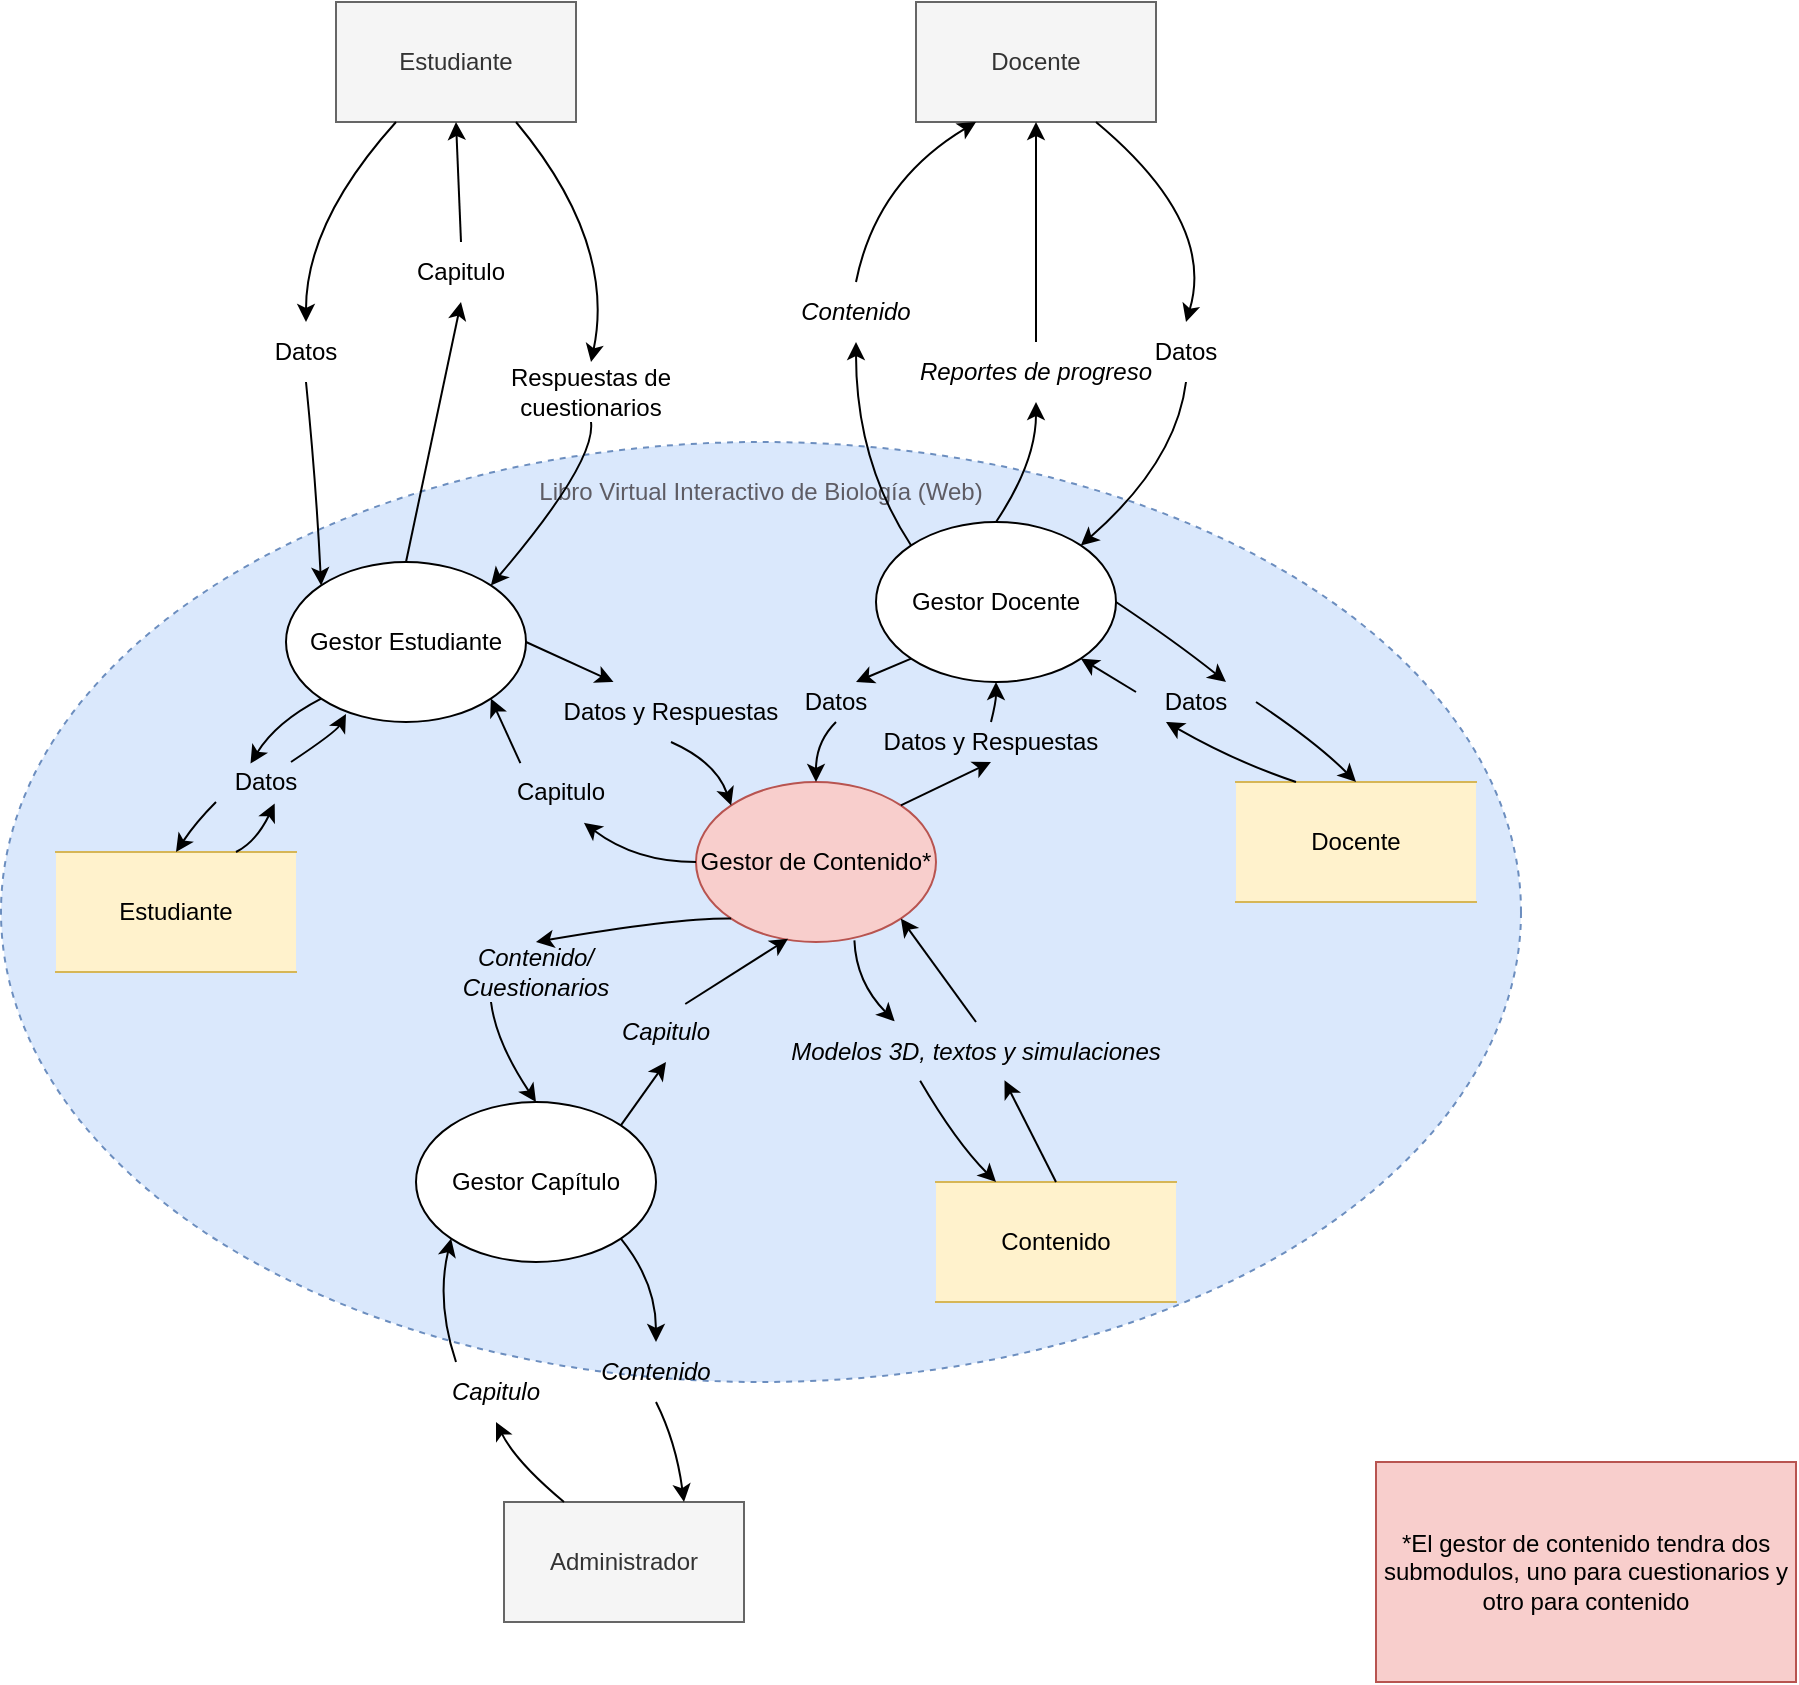 <mxfile version="27.0.4">
  <diagram id="C5RBs43oDa-KdzZeNtuy" name="Page-1">
    <mxGraphModel grid="1" page="1" gridSize="10" guides="1" tooltips="1" connect="1" arrows="1" fold="1" pageScale="1" pageWidth="827" pageHeight="1169" math="0" shadow="0">
      <root>
        <mxCell id="WIyWlLk6GJQsqaUBKTNV-0" />
        <mxCell id="WIyWlLk6GJQsqaUBKTNV-1" parent="WIyWlLk6GJQsqaUBKTNV-0" />
        <mxCell id="t5OOmihuEX9ziYq8HS8Y-0" value="" style="ellipse;whiteSpace=wrap;html=1;dashed=1;fillColor=#dae8fc;strokeColor=#6c8ebf;" vertex="1" parent="WIyWlLk6GJQsqaUBKTNV-1">
          <mxGeometry x="102.5" y="-40" width="760" height="470" as="geometry" />
        </mxCell>
        <mxCell id="t5OOmihuEX9ziYq8HS8Y-5" value="&lt;span style=&quot;color: light-dark(rgb(94, 92, 100), rgb(237, 237, 237));&quot;&gt;Libro Virtual Interactivo de Biología (Web)&lt;/span&gt;" style="text;html=1;align=center;verticalAlign=middle;whiteSpace=wrap;rounded=0;" vertex="1" parent="WIyWlLk6GJQsqaUBKTNV-1">
          <mxGeometry x="365" y="-30" width="235" height="30" as="geometry" />
        </mxCell>
        <mxCell id="t5OOmihuEX9ziYq8HS8Y-6" value="Gestor Estudiante" style="ellipse;whiteSpace=wrap;html=1;" vertex="1" parent="WIyWlLk6GJQsqaUBKTNV-1">
          <mxGeometry x="245" y="20" width="120" height="80" as="geometry" />
        </mxCell>
        <mxCell id="t5OOmihuEX9ziYq8HS8Y-7" value="Gestor de Contenido*" style="ellipse;whiteSpace=wrap;html=1;fillColor=#f8cecc;strokeColor=#b85450;" vertex="1" parent="WIyWlLk6GJQsqaUBKTNV-1">
          <mxGeometry x="450" y="130" width="120" height="80" as="geometry" />
        </mxCell>
        <mxCell id="t5OOmihuEX9ziYq8HS8Y-13" value="Estudiante" style="shape=partialRectangle;whiteSpace=wrap;html=1;left=0;right=0;fillColor=#fff2cc;strokeColor=#d6b656;" vertex="1" parent="WIyWlLk6GJQsqaUBKTNV-1">
          <mxGeometry x="130" y="165" width="120" height="60" as="geometry" />
        </mxCell>
        <mxCell id="t5OOmihuEX9ziYq8HS8Y-15" value="" style="curved=1;endArrow=classic;html=1;rounded=0;entryX=0.5;entryY=0;entryDx=0;entryDy=0;exitX=0;exitY=1;exitDx=0;exitDy=0;" edge="1" parent="WIyWlLk6GJQsqaUBKTNV-1" source="zMyLwXSVM0SvXkapLOIX-44" target="t5OOmihuEX9ziYq8HS8Y-13">
          <mxGeometry width="50" height="50" relative="1" as="geometry">
            <mxPoint x="210" y="125" as="sourcePoint" />
            <mxPoint x="260" y="75" as="targetPoint" />
            <Array as="points">
              <mxPoint x="200" y="150" />
            </Array>
          </mxGeometry>
        </mxCell>
        <mxCell id="t5OOmihuEX9ziYq8HS8Y-16" value="" style="curved=1;endArrow=classic;html=1;rounded=0;entryX=0;entryY=0;entryDx=0;entryDy=0;exitX=0.5;exitY=1;exitDx=0;exitDy=0;" edge="1" parent="WIyWlLk6GJQsqaUBKTNV-1" source="zMyLwXSVM0SvXkapLOIX-40" target="t5OOmihuEX9ziYq8HS8Y-7">
          <mxGeometry width="50" height="50" relative="1" as="geometry">
            <mxPoint x="370" y="280" as="sourcePoint" />
            <mxPoint x="460" y="120" as="targetPoint" />
            <Array as="points">
              <mxPoint x="460" y="120" />
            </Array>
          </mxGeometry>
        </mxCell>
        <mxCell id="t5OOmihuEX9ziYq8HS8Y-17" value="" style="curved=1;endArrow=classic;html=1;rounded=0;entryX=0.5;entryY=0;entryDx=0;entryDy=0;exitX=0.5;exitY=1;exitDx=0;exitDy=0;" edge="1" parent="WIyWlLk6GJQsqaUBKTNV-1" source="zMyLwXSVM0SvXkapLOIX-51" target="t5OOmihuEX9ziYq8HS8Y-7">
          <mxGeometry width="50" height="50" relative="1" as="geometry">
            <mxPoint x="730" y="280" as="sourcePoint" />
            <mxPoint x="580" y="120" as="targetPoint" />
            <Array as="points">
              <mxPoint x="510" y="110" />
            </Array>
          </mxGeometry>
        </mxCell>
        <mxCell id="t5OOmihuEX9ziYq8HS8Y-18" value="Estudiante" style="rounded=0;whiteSpace=wrap;html=1;fillColor=#f5f5f5;fontColor=#333333;strokeColor=#666666;" vertex="1" parent="WIyWlLk6GJQsqaUBKTNV-1">
          <mxGeometry x="270" y="-260" width="120" height="60" as="geometry" />
        </mxCell>
        <mxCell id="t5OOmihuEX9ziYq8HS8Y-19" value="Docente" style="rounded=0;whiteSpace=wrap;html=1;fillColor=#f5f5f5;fontColor=#333333;strokeColor=#666666;" vertex="1" parent="WIyWlLk6GJQsqaUBKTNV-1">
          <mxGeometry x="560" y="-260" width="120" height="60" as="geometry" />
        </mxCell>
        <mxCell id="t5OOmihuEX9ziYq8HS8Y-21" value="Administrador" style="rounded=0;whiteSpace=wrap;html=1;fillColor=#f5f5f5;fontColor=#333333;strokeColor=#666666;" vertex="1" parent="WIyWlLk6GJQsqaUBKTNV-1">
          <mxGeometry x="354" y="490" width="120" height="60" as="geometry" />
        </mxCell>
        <mxCell id="hxz4Wa0Qyug34G_NnNsK-0" value="" style="curved=1;endArrow=classic;html=1;rounded=0;entryX=0;entryY=0;entryDx=0;entryDy=0;exitX=0.5;exitY=1;exitDx=0;exitDy=0;" edge="1" parent="WIyWlLk6GJQsqaUBKTNV-1" source="zMyLwXSVM0SvXkapLOIX-12" target="t5OOmihuEX9ziYq8HS8Y-6">
          <mxGeometry width="50" height="50" relative="1" as="geometry">
            <mxPoint x="180" y="270" as="sourcePoint" />
            <mxPoint x="230" y="220" as="targetPoint" />
            <Array as="points">
              <mxPoint x="260" y="-20" />
            </Array>
          </mxGeometry>
        </mxCell>
        <mxCell id="hxz4Wa0Qyug34G_NnNsK-3" value="" style="curved=1;endArrow=classic;html=1;rounded=0;entryX=0;entryY=1;entryDx=0;entryDy=0;exitX=0.25;exitY=0;exitDx=0;exitDy=0;" edge="1" parent="WIyWlLk6GJQsqaUBKTNV-1" source="zMyLwXSVM0SvXkapLOIX-65" target="zMyLwXSVM0SvXkapLOIX-5">
          <mxGeometry width="50" height="50" relative="1" as="geometry">
            <mxPoint x="440.0" y="410" as="sourcePoint" />
            <mxPoint x="465" y="390" as="targetPoint" />
            <Array as="points">
              <mxPoint x="320" y="390" />
            </Array>
          </mxGeometry>
        </mxCell>
        <mxCell id="zMyLwXSVM0SvXkapLOIX-0" value="Contenido" style="shape=partialRectangle;whiteSpace=wrap;html=1;left=0;right=0;fillColor=#fff2cc;strokeColor=#d6b656;" vertex="1" parent="WIyWlLk6GJQsqaUBKTNV-1">
          <mxGeometry x="570" y="330" width="120" height="60" as="geometry" />
        </mxCell>
        <mxCell id="zMyLwXSVM0SvXkapLOIX-1" value="Gestor Docente" style="ellipse;whiteSpace=wrap;html=1;" vertex="1" parent="WIyWlLk6GJQsqaUBKTNV-1">
          <mxGeometry x="540" width="120" height="80" as="geometry" />
        </mxCell>
        <mxCell id="zMyLwXSVM0SvXkapLOIX-2" value="Docente" style="shape=partialRectangle;whiteSpace=wrap;html=1;left=0;right=0;fillColor=#fff2cc;strokeColor=#d6b656;" vertex="1" parent="WIyWlLk6GJQsqaUBKTNV-1">
          <mxGeometry x="720" y="130" width="120" height="60" as="geometry" />
        </mxCell>
        <mxCell id="zMyLwXSVM0SvXkapLOIX-3" value="" style="curved=1;endArrow=classic;html=1;rounded=0;entryX=0.75;entryY=0;entryDx=0;entryDy=0;exitX=1;exitY=0.5;exitDx=0;exitDy=0;" edge="1" parent="WIyWlLk6GJQsqaUBKTNV-1" source="zMyLwXSVM0SvXkapLOIX-1" target="zMyLwXSVM0SvXkapLOIX-47">
          <mxGeometry width="50" height="50" relative="1" as="geometry">
            <mxPoint x="822.5" y="15" as="sourcePoint" />
            <mxPoint x="765.5" y="105" as="targetPoint" />
            <Array as="points">
              <mxPoint x="690" y="60" />
            </Array>
          </mxGeometry>
        </mxCell>
        <mxCell id="zMyLwXSVM0SvXkapLOIX-4" value="" style="curved=1;endArrow=classic;html=1;rounded=0;entryX=1;entryY=1;entryDx=0;entryDy=0;exitX=0.5;exitY=0;exitDx=0;exitDy=0;" edge="1" parent="WIyWlLk6GJQsqaUBKTNV-1" source="zMyLwXSVM0SvXkapLOIX-57" target="t5OOmihuEX9ziYq8HS8Y-7">
          <mxGeometry width="50" height="50" relative="1" as="geometry">
            <mxPoint x="368" y="350" as="sourcePoint" />
            <mxPoint x="414" y="210" as="targetPoint" />
            <Array as="points" />
          </mxGeometry>
        </mxCell>
        <mxCell id="zMyLwXSVM0SvXkapLOIX-5" value="Gestor Capítulo" style="ellipse;whiteSpace=wrap;html=1;" vertex="1" parent="WIyWlLk6GJQsqaUBKTNV-1">
          <mxGeometry x="310" y="290" width="120" height="80" as="geometry" />
        </mxCell>
        <mxCell id="zMyLwXSVM0SvXkapLOIX-6" value="" style="curved=1;endArrow=classic;html=1;rounded=0;entryX=0.5;entryY=0;entryDx=0;entryDy=0;exitX=0.25;exitY=1;exitDx=0;exitDy=0;" edge="1" parent="WIyWlLk6GJQsqaUBKTNV-1" source="zMyLwXSVM0SvXkapLOIX-62" target="zMyLwXSVM0SvXkapLOIX-5">
          <mxGeometry width="50" height="50" relative="1" as="geometry">
            <mxPoint x="450" y="180" as="sourcePoint" />
            <mxPoint x="393" y="270" as="targetPoint" />
            <Array as="points">
              <mxPoint x="350" y="260" />
            </Array>
          </mxGeometry>
        </mxCell>
        <mxCell id="zMyLwXSVM0SvXkapLOIX-7" value="" style="curved=1;endArrow=classic;html=1;rounded=0;entryX=1;entryY=0;entryDx=0;entryDy=0;exitX=0.5;exitY=1;exitDx=0;exitDy=0;" edge="1" parent="WIyWlLk6GJQsqaUBKTNV-1" source="zMyLwXSVM0SvXkapLOIX-16" target="t5OOmihuEX9ziYq8HS8Y-6">
          <mxGeometry width="50" height="50" relative="1" as="geometry">
            <mxPoint x="350" y="-120" as="sourcePoint" />
            <mxPoint x="355" y="30" as="targetPoint" />
            <Array as="points">
              <mxPoint x="400" y="-30" />
            </Array>
          </mxGeometry>
        </mxCell>
        <mxCell id="zMyLwXSVM0SvXkapLOIX-8" value="" style="curved=1;endArrow=classic;html=1;rounded=0;entryX=0.5;entryY=1;entryDx=0;entryDy=0;exitX=0.5;exitY=0;exitDx=0;exitDy=0;" edge="1" parent="WIyWlLk6GJQsqaUBKTNV-1" source="zMyLwXSVM0SvXkapLOIX-14" target="t5OOmihuEX9ziYq8HS8Y-18">
          <mxGeometry width="50" height="50" relative="1" as="geometry">
            <mxPoint x="320" y="-120" as="sourcePoint" />
            <mxPoint x="313" y="42" as="targetPoint" />
            <Array as="points" />
          </mxGeometry>
        </mxCell>
        <mxCell id="zMyLwXSVM0SvXkapLOIX-9" value="" style="curved=1;endArrow=classic;html=1;rounded=0;entryX=0.5;entryY=1;entryDx=0;entryDy=0;exitX=0.5;exitY=0;exitDx=0;exitDy=0;" edge="1" parent="WIyWlLk6GJQsqaUBKTNV-1" source="zMyLwXSVM0SvXkapLOIX-27" target="t5OOmihuEX9ziYq8HS8Y-19">
          <mxGeometry width="50" height="50" relative="1" as="geometry">
            <mxPoint x="720" y="-132" as="sourcePoint" />
            <mxPoint x="648" y="20" as="targetPoint" />
            <Array as="points" />
          </mxGeometry>
        </mxCell>
        <mxCell id="zMyLwXSVM0SvXkapLOIX-11" value="" style="curved=1;endArrow=classic;html=1;rounded=0;entryX=0.5;entryY=0;entryDx=0;entryDy=0;exitX=1;exitY=1;exitDx=0;exitDy=0;" edge="1" parent="WIyWlLk6GJQsqaUBKTNV-1" source="zMyLwXSVM0SvXkapLOIX-5" target="zMyLwXSVM0SvXkapLOIX-64">
          <mxGeometry width="50" height="50" relative="1" as="geometry">
            <mxPoint x="350" y="490" as="sourcePoint" />
            <mxPoint x="487.68" y="411.68" as="targetPoint" />
            <Array as="points">
              <mxPoint x="430" y="380" />
            </Array>
          </mxGeometry>
        </mxCell>
        <mxCell id="zMyLwXSVM0SvXkapLOIX-13" value="" style="curved=1;endArrow=classic;html=1;rounded=0;entryX=0.5;entryY=0;entryDx=0;entryDy=0;exitX=0.25;exitY=1;exitDx=0;exitDy=0;" edge="1" parent="WIyWlLk6GJQsqaUBKTNV-1" source="t5OOmihuEX9ziYq8HS8Y-18" target="zMyLwXSVM0SvXkapLOIX-12">
          <mxGeometry width="50" height="50" relative="1" as="geometry">
            <mxPoint x="300" y="-200" as="sourcePoint" />
            <mxPoint x="303" y="32" as="targetPoint" />
            <Array as="points">
              <mxPoint x="255" y="-150" />
            </Array>
          </mxGeometry>
        </mxCell>
        <mxCell id="zMyLwXSVM0SvXkapLOIX-12" value="Datos" style="text;html=1;align=center;verticalAlign=middle;whiteSpace=wrap;rounded=0;" vertex="1" parent="WIyWlLk6GJQsqaUBKTNV-1">
          <mxGeometry x="200" y="-100" width="110" height="30" as="geometry" />
        </mxCell>
        <mxCell id="zMyLwXSVM0SvXkapLOIX-15" value="" style="curved=1;endArrow=classic;html=1;rounded=0;entryX=0.5;entryY=1;entryDx=0;entryDy=0;exitX=0.5;exitY=0;exitDx=0;exitDy=0;" edge="1" parent="WIyWlLk6GJQsqaUBKTNV-1" source="t5OOmihuEX9ziYq8HS8Y-6" target="zMyLwXSVM0SvXkapLOIX-14">
          <mxGeometry width="50" height="50" relative="1" as="geometry">
            <mxPoint x="345" y="20" as="sourcePoint" />
            <mxPoint x="330" y="-200" as="targetPoint" />
            <Array as="points" />
          </mxGeometry>
        </mxCell>
        <mxCell id="zMyLwXSVM0SvXkapLOIX-14" value="Capitulo" style="text;html=1;align=center;verticalAlign=middle;whiteSpace=wrap;rounded=0;" vertex="1" parent="WIyWlLk6GJQsqaUBKTNV-1">
          <mxGeometry x="260" y="-140" width="145" height="30" as="geometry" />
        </mxCell>
        <mxCell id="zMyLwXSVM0SvXkapLOIX-17" value="" style="curved=1;endArrow=classic;html=1;rounded=0;entryX=0.5;entryY=0;entryDx=0;entryDy=0;exitX=0.75;exitY=1;exitDx=0;exitDy=0;" edge="1" parent="WIyWlLk6GJQsqaUBKTNV-1" source="t5OOmihuEX9ziYq8HS8Y-18" target="zMyLwXSVM0SvXkapLOIX-16">
          <mxGeometry width="50" height="50" relative="1" as="geometry">
            <mxPoint x="360" y="-200" as="sourcePoint" />
            <mxPoint x="387" y="32" as="targetPoint" />
            <Array as="points">
              <mxPoint x="410" y="-140" />
            </Array>
          </mxGeometry>
        </mxCell>
        <mxCell id="zMyLwXSVM0SvXkapLOIX-16" value="&lt;span data-end=&quot;2536&quot; data-start=&quot;2498&quot;&gt;Respuestas de cuestionarios&lt;/span&gt;" style="text;html=1;align=center;verticalAlign=middle;whiteSpace=wrap;rounded=0;" vertex="1" parent="WIyWlLk6GJQsqaUBKTNV-1">
          <mxGeometry x="340" y="-80" width="115" height="30" as="geometry" />
        </mxCell>
        <mxCell id="zMyLwXSVM0SvXkapLOIX-18" value="" style="curved=1;endArrow=classic;html=1;rounded=0;entryX=0.587;entryY=1.039;entryDx=0;entryDy=0;exitX=0.75;exitY=0;exitDx=0;exitDy=0;entryPerimeter=0;" edge="1" parent="WIyWlLk6GJQsqaUBKTNV-1" source="t5OOmihuEX9ziYq8HS8Y-13" target="zMyLwXSVM0SvXkapLOIX-44">
          <mxGeometry width="50" height="50" relative="1" as="geometry">
            <mxPoint x="405" y="100" as="sourcePoint" />
            <mxPoint x="348" y="190" as="targetPoint" />
            <Array as="points">
              <mxPoint x="230" y="160" />
            </Array>
          </mxGeometry>
        </mxCell>
        <mxCell id="zMyLwXSVM0SvXkapLOIX-19" value="" style="curved=1;endArrow=classic;html=1;rounded=0;entryX=1;entryY=1;entryDx=0;entryDy=0;exitX=0.36;exitY=0.02;exitDx=0;exitDy=0;exitPerimeter=0;" edge="1" parent="WIyWlLk6GJQsqaUBKTNV-1" source="zMyLwXSVM0SvXkapLOIX-42" target="t5OOmihuEX9ziYq8HS8Y-6">
          <mxGeometry width="50" height="50" relative="1" as="geometry">
            <mxPoint x="415" y="70" as="sourcePoint" />
            <mxPoint x="488" y="142" as="targetPoint" />
            <Array as="points" />
          </mxGeometry>
        </mxCell>
        <mxCell id="zMyLwXSVM0SvXkapLOIX-20" value="" style="curved=1;endArrow=classic;html=1;rounded=0;entryX=0.5;entryY=1;entryDx=0;entryDy=0;exitX=0.5;exitY=0;exitDx=0;exitDy=0;" edge="1" parent="WIyWlLk6GJQsqaUBKTNV-1" source="zMyLwXSVM0SvXkapLOIX-53" target="zMyLwXSVM0SvXkapLOIX-1">
          <mxGeometry width="50" height="50" relative="1" as="geometry">
            <mxPoint x="568" y="78" as="sourcePoint" />
            <mxPoint x="530" y="130" as="targetPoint" />
            <Array as="points">
              <mxPoint x="600" y="90" />
            </Array>
          </mxGeometry>
        </mxCell>
        <mxCell id="zMyLwXSVM0SvXkapLOIX-22" value="" style="curved=1;endArrow=classic;html=1;rounded=0;entryX=0.384;entryY=0.979;entryDx=0;entryDy=0;exitX=0.607;exitY=0.033;exitDx=0;exitDy=0;entryPerimeter=0;exitPerimeter=0;" edge="1" parent="WIyWlLk6GJQsqaUBKTNV-1" source="zMyLwXSVM0SvXkapLOIX-60" target="t5OOmihuEX9ziYq8HS8Y-7">
          <mxGeometry width="50" height="50" relative="1" as="geometry">
            <mxPoint x="488" y="198" as="sourcePoint" />
            <mxPoint x="424" y="290" as="targetPoint" />
            <Array as="points" />
          </mxGeometry>
        </mxCell>
        <mxCell id="zMyLwXSVM0SvXkapLOIX-25" value="&lt;em data-end=&quot;2653&quot; data-start=&quot;2606&quot;&gt;Contenido&lt;/em&gt;" style="text;html=1;align=center;verticalAlign=middle;whiteSpace=wrap;rounded=0;" vertex="1" parent="WIyWlLk6GJQsqaUBKTNV-1">
          <mxGeometry x="455" y="-120" width="150" height="30" as="geometry" />
        </mxCell>
        <mxCell id="zMyLwXSVM0SvXkapLOIX-28" value="" style="curved=1;endArrow=classic;html=1;rounded=0;entryX=0.5;entryY=1;entryDx=0;entryDy=0;exitX=0.5;exitY=0;exitDx=0;exitDy=0;" edge="1" parent="WIyWlLk6GJQsqaUBKTNV-1" source="zMyLwXSVM0SvXkapLOIX-1" target="zMyLwXSVM0SvXkapLOIX-27">
          <mxGeometry width="50" height="50" relative="1" as="geometry">
            <mxPoint x="600" as="sourcePoint" />
            <mxPoint x="620" y="-200" as="targetPoint" />
            <Array as="points">
              <mxPoint x="620" y="-30" />
            </Array>
          </mxGeometry>
        </mxCell>
        <mxCell id="zMyLwXSVM0SvXkapLOIX-27" value="&lt;em data-end=&quot;2596&quot; data-start=&quot;2562&quot;&gt;Reportes de progreso&lt;/em&gt;" style="text;html=1;align=center;verticalAlign=middle;whiteSpace=wrap;rounded=0;" vertex="1" parent="WIyWlLk6GJQsqaUBKTNV-1">
          <mxGeometry x="560" y="-90" width="120" height="30" as="geometry" />
        </mxCell>
        <mxCell id="zMyLwXSVM0SvXkapLOIX-29" value="Datos" style="text;html=1;align=center;verticalAlign=middle;whiteSpace=wrap;rounded=0;" vertex="1" parent="WIyWlLk6GJQsqaUBKTNV-1">
          <mxGeometry x="640" y="-100" width="110" height="30" as="geometry" />
        </mxCell>
        <mxCell id="zMyLwXSVM0SvXkapLOIX-32" value="" style="curved=1;endArrow=classic;html=1;rounded=0;entryX=0.5;entryY=1;entryDx=0;entryDy=0;exitX=0.25;exitY=0;exitDx=0;exitDy=0;" edge="1" parent="WIyWlLk6GJQsqaUBKTNV-1" source="t5OOmihuEX9ziYq8HS8Y-21" target="zMyLwXSVM0SvXkapLOIX-65">
          <mxGeometry width="50" height="50" relative="1" as="geometry">
            <mxPoint x="384" y="490" as="sourcePoint" />
            <mxPoint x="440.0" y="440" as="targetPoint" />
            <Array as="points">
              <mxPoint x="360" y="470" />
            </Array>
          </mxGeometry>
        </mxCell>
        <mxCell id="zMyLwXSVM0SvXkapLOIX-33" value="" style="curved=1;endArrow=classic;html=1;rounded=0;entryX=0.75;entryY=0;entryDx=0;entryDy=0;exitX=0.5;exitY=1;exitDx=0;exitDy=0;" edge="1" parent="WIyWlLk6GJQsqaUBKTNV-1" source="zMyLwXSVM0SvXkapLOIX-64" target="t5OOmihuEX9ziYq8HS8Y-21">
          <mxGeometry width="50" height="50" relative="1" as="geometry">
            <mxPoint x="486.32" y="440.72" as="sourcePoint" />
            <mxPoint x="540" y="544" as="targetPoint" />
            <Array as="points">
              <mxPoint x="440" y="460" />
            </Array>
          </mxGeometry>
        </mxCell>
        <mxCell id="zMyLwXSVM0SvXkapLOIX-34" value="" style="curved=1;endArrow=classic;html=1;rounded=0;entryX=0.25;entryY=1;entryDx=0;entryDy=0;exitX=0.5;exitY=0;exitDx=0;exitDy=0;" edge="1" parent="WIyWlLk6GJQsqaUBKTNV-1" source="zMyLwXSVM0SvXkapLOIX-25" target="t5OOmihuEX9ziYq8HS8Y-19">
          <mxGeometry width="50" height="50" relative="1" as="geometry">
            <mxPoint x="540" y="-70" as="sourcePoint" />
            <mxPoint x="540" y="-180" as="targetPoint" />
            <Array as="points">
              <mxPoint x="540" y="-170" />
            </Array>
          </mxGeometry>
        </mxCell>
        <mxCell id="zMyLwXSVM0SvXkapLOIX-35" value="" style="curved=1;endArrow=classic;html=1;rounded=0;entryX=0.5;entryY=1;entryDx=0;entryDy=0;exitX=0;exitY=0;exitDx=0;exitDy=0;" edge="1" parent="WIyWlLk6GJQsqaUBKTNV-1" source="zMyLwXSVM0SvXkapLOIX-1" target="zMyLwXSVM0SvXkapLOIX-25">
          <mxGeometry width="50" height="50" relative="1" as="geometry">
            <mxPoint x="460" y="10" as="sourcePoint" />
            <mxPoint x="520" y="-70" as="targetPoint" />
            <Array as="points">
              <mxPoint x="530" y="-30" />
            </Array>
          </mxGeometry>
        </mxCell>
        <mxCell id="zMyLwXSVM0SvXkapLOIX-36" value="" style="curved=1;endArrow=classic;html=1;rounded=0;entryX=0.5;entryY=0;entryDx=0;entryDy=0;exitX=0.75;exitY=1;exitDx=0;exitDy=0;" edge="1" parent="WIyWlLk6GJQsqaUBKTNV-1" source="t5OOmihuEX9ziYq8HS8Y-19" target="zMyLwXSVM0SvXkapLOIX-29">
          <mxGeometry width="50" height="50" relative="1" as="geometry">
            <mxPoint x="700" y="-160" as="sourcePoint" />
            <mxPoint x="820" y="-70" as="targetPoint" />
            <Array as="points">
              <mxPoint x="710" y="-150" />
            </Array>
          </mxGeometry>
        </mxCell>
        <mxCell id="zMyLwXSVM0SvXkapLOIX-37" value="" style="curved=1;endArrow=classic;html=1;rounded=0;entryX=1;entryY=0;entryDx=0;entryDy=0;exitX=0.5;exitY=1;exitDx=0;exitDy=0;" edge="1" parent="WIyWlLk6GJQsqaUBKTNV-1" source="zMyLwXSVM0SvXkapLOIX-29" target="zMyLwXSVM0SvXkapLOIX-1">
          <mxGeometry width="50" height="50" relative="1" as="geometry">
            <mxPoint x="700" y="-65" as="sourcePoint" />
            <mxPoint x="745" y="35" as="targetPoint" />
            <Array as="points">
              <mxPoint x="690" y="-30" />
            </Array>
          </mxGeometry>
        </mxCell>
        <mxCell id="zMyLwXSVM0SvXkapLOIX-38" value="*El gestor de contenido tendra dos submodulos, uno para cuestionarios y otro para contenido" style="rounded=0;whiteSpace=wrap;html=1;fillColor=#f8cecc;strokeColor=#b85450;" vertex="1" parent="WIyWlLk6GJQsqaUBKTNV-1">
          <mxGeometry x="790" y="470" width="210" height="110" as="geometry" />
        </mxCell>
        <mxCell id="zMyLwXSVM0SvXkapLOIX-39" value="" style="curved=1;endArrow=classic;html=1;rounded=0;entryX=1;entryY=1;entryDx=0;entryDy=0;exitX=0;exitY=0.25;exitDx=0;exitDy=0;" edge="1" parent="WIyWlLk6GJQsqaUBKTNV-1" source="zMyLwXSVM0SvXkapLOIX-47" target="zMyLwXSVM0SvXkapLOIX-1">
          <mxGeometry width="50" height="50" relative="1" as="geometry">
            <mxPoint x="670" y="50" as="sourcePoint" />
            <mxPoint x="790" y="140" as="targetPoint" />
            <Array as="points" />
          </mxGeometry>
        </mxCell>
        <mxCell id="zMyLwXSVM0SvXkapLOIX-41" value="" style="curved=1;endArrow=classic;html=1;rounded=0;entryX=0.25;entryY=0;entryDx=0;entryDy=0;exitX=1;exitY=0.5;exitDx=0;exitDy=0;" edge="1" parent="WIyWlLk6GJQsqaUBKTNV-1" source="t5OOmihuEX9ziYq8HS8Y-6" target="zMyLwXSVM0SvXkapLOIX-40">
          <mxGeometry width="50" height="50" relative="1" as="geometry">
            <mxPoint x="405" y="60" as="sourcePoint" />
            <mxPoint x="468" y="142" as="targetPoint" />
            <Array as="points" />
          </mxGeometry>
        </mxCell>
        <mxCell id="zMyLwXSVM0SvXkapLOIX-40" value="Datos y Respuestas" style="text;html=1;align=center;verticalAlign=middle;whiteSpace=wrap;rounded=0;" vertex="1" parent="WIyWlLk6GJQsqaUBKTNV-1">
          <mxGeometry x="380" y="80" width="115" height="30" as="geometry" />
        </mxCell>
        <mxCell id="zMyLwXSVM0SvXkapLOIX-43" value="" style="curved=1;endArrow=classic;html=1;rounded=0;entryX=0.579;entryY=1.013;entryDx=0;entryDy=0;exitX=0;exitY=0.5;exitDx=0;exitDy=0;entryPerimeter=0;" edge="1" parent="WIyWlLk6GJQsqaUBKTNV-1" source="t5OOmihuEX9ziYq8HS8Y-7" target="zMyLwXSVM0SvXkapLOIX-42">
          <mxGeometry width="50" height="50" relative="1" as="geometry">
            <mxPoint x="450" y="170" as="sourcePoint" />
            <mxPoint x="347" y="88" as="targetPoint" />
            <Array as="points">
              <mxPoint x="420" y="170" />
            </Array>
          </mxGeometry>
        </mxCell>
        <mxCell id="zMyLwXSVM0SvXkapLOIX-42" value="Capitulo" style="text;html=1;align=center;verticalAlign=middle;whiteSpace=wrap;rounded=0;" vertex="1" parent="WIyWlLk6GJQsqaUBKTNV-1">
          <mxGeometry x="310" y="120" width="145" height="30" as="geometry" />
        </mxCell>
        <mxCell id="zMyLwXSVM0SvXkapLOIX-45" value="" style="curved=1;endArrow=classic;html=1;rounded=0;entryX=0.345;entryY=0.039;entryDx=0;entryDy=0;exitX=0;exitY=1;exitDx=0;exitDy=0;entryPerimeter=0;" edge="1" parent="WIyWlLk6GJQsqaUBKTNV-1" source="t5OOmihuEX9ziYq8HS8Y-6" target="zMyLwXSVM0SvXkapLOIX-44">
          <mxGeometry width="50" height="50" relative="1" as="geometry">
            <mxPoint x="263" y="88" as="sourcePoint" />
            <mxPoint x="220" y="165" as="targetPoint" />
            <Array as="points">
              <mxPoint x="240" y="100" />
            </Array>
          </mxGeometry>
        </mxCell>
        <mxCell id="zMyLwXSVM0SvXkapLOIX-44" value="Datos" style="text;html=1;align=center;verticalAlign=middle;whiteSpace=wrap;rounded=0;" vertex="1" parent="WIyWlLk6GJQsqaUBKTNV-1">
          <mxGeometry x="210" y="120" width="50" height="20" as="geometry" />
        </mxCell>
        <mxCell id="zMyLwXSVM0SvXkapLOIX-46" value="" style="curved=1;endArrow=classic;html=1;rounded=0;entryX=0.587;entryY=1.039;entryDx=0;entryDy=0;exitX=0.75;exitY=0;exitDx=0;exitDy=0;entryPerimeter=0;" edge="1" parent="WIyWlLk6GJQsqaUBKTNV-1" source="zMyLwXSVM0SvXkapLOIX-44">
          <mxGeometry width="50" height="50" relative="1" as="geometry">
            <mxPoint x="250" y="120" as="sourcePoint" />
            <mxPoint x="275" y="96" as="targetPoint" />
            <Array as="points">
              <mxPoint x="270" y="105" />
            </Array>
          </mxGeometry>
        </mxCell>
        <mxCell id="zMyLwXSVM0SvXkapLOIX-49" value="" style="curved=1;endArrow=classic;html=1;rounded=0;entryX=0.25;entryY=1;entryDx=0;entryDy=0;exitX=0.25;exitY=0;exitDx=0;exitDy=0;" edge="1" parent="WIyWlLk6GJQsqaUBKTNV-1" source="zMyLwXSVM0SvXkapLOIX-2" target="zMyLwXSVM0SvXkapLOIX-47">
          <mxGeometry width="50" height="50" relative="1" as="geometry">
            <mxPoint x="750" y="130" as="sourcePoint" />
            <mxPoint x="642" y="68" as="targetPoint" />
            <Array as="points">
              <mxPoint x="720" y="120" />
            </Array>
          </mxGeometry>
        </mxCell>
        <mxCell id="zMyLwXSVM0SvXkapLOIX-47" value="Datos" style="text;html=1;align=center;verticalAlign=middle;whiteSpace=wrap;rounded=0;" vertex="1" parent="WIyWlLk6GJQsqaUBKTNV-1">
          <mxGeometry x="670" y="80" width="60" height="20" as="geometry" />
        </mxCell>
        <mxCell id="zMyLwXSVM0SvXkapLOIX-50" value="" style="curved=1;endArrow=classic;html=1;rounded=0;exitX=1;exitY=0.5;exitDx=0;exitDy=0;" edge="1" parent="WIyWlLk6GJQsqaUBKTNV-1" source="zMyLwXSVM0SvXkapLOIX-47">
          <mxGeometry width="50" height="50" relative="1" as="geometry">
            <mxPoint x="730" y="90" as="sourcePoint" />
            <mxPoint x="780" y="130" as="targetPoint" />
            <Array as="points">
              <mxPoint x="760" y="110" />
            </Array>
          </mxGeometry>
        </mxCell>
        <mxCell id="zMyLwXSVM0SvXkapLOIX-52" value="" style="curved=1;endArrow=classic;html=1;rounded=0;entryX=0.75;entryY=0;entryDx=0;entryDy=0;exitX=0;exitY=1;exitDx=0;exitDy=0;" edge="1" parent="WIyWlLk6GJQsqaUBKTNV-1" source="zMyLwXSVM0SvXkapLOIX-1" target="zMyLwXSVM0SvXkapLOIX-51">
          <mxGeometry width="50" height="50" relative="1" as="geometry">
            <mxPoint x="558" y="68" as="sourcePoint" />
            <mxPoint x="510" y="130" as="targetPoint" />
            <Array as="points" />
          </mxGeometry>
        </mxCell>
        <mxCell id="zMyLwXSVM0SvXkapLOIX-51" value="Datos" style="text;html=1;align=center;verticalAlign=middle;whiteSpace=wrap;rounded=0;" vertex="1" parent="WIyWlLk6GJQsqaUBKTNV-1">
          <mxGeometry x="500" y="80" width="40" height="20" as="geometry" />
        </mxCell>
        <mxCell id="zMyLwXSVM0SvXkapLOIX-54" value="" style="curved=1;endArrow=classic;html=1;rounded=0;entryX=0.5;entryY=1;entryDx=0;entryDy=0;exitX=1;exitY=0;exitDx=0;exitDy=0;" edge="1" parent="WIyWlLk6GJQsqaUBKTNV-1" source="t5OOmihuEX9ziYq8HS8Y-7" target="zMyLwXSVM0SvXkapLOIX-53">
          <mxGeometry width="50" height="50" relative="1" as="geometry">
            <mxPoint x="552" y="142" as="sourcePoint" />
            <mxPoint x="600" y="80" as="targetPoint" />
            <Array as="points" />
          </mxGeometry>
        </mxCell>
        <mxCell id="zMyLwXSVM0SvXkapLOIX-53" value="Datos y Respuestas" style="text;html=1;align=center;verticalAlign=middle;whiteSpace=wrap;rounded=0;" vertex="1" parent="WIyWlLk6GJQsqaUBKTNV-1">
          <mxGeometry x="540" y="100" width="115" height="20" as="geometry" />
        </mxCell>
        <mxCell id="zMyLwXSVM0SvXkapLOIX-56" value="" style="curved=1;endArrow=classic;html=1;rounded=0;exitX=0.66;exitY=0.99;exitDx=0;exitDy=0;exitPerimeter=0;entryX=0.286;entryY=-0.011;entryDx=0;entryDy=0;entryPerimeter=0;" edge="1" parent="WIyWlLk6GJQsqaUBKTNV-1" source="t5OOmihuEX9ziYq8HS8Y-7" target="zMyLwXSVM0SvXkapLOIX-57">
          <mxGeometry width="50" height="50" relative="1" as="geometry">
            <mxPoint x="578" y="360" as="sourcePoint" />
            <mxPoint x="500" y="228" as="targetPoint" />
            <Array as="points">
              <mxPoint x="530" y="230" />
            </Array>
          </mxGeometry>
        </mxCell>
        <mxCell id="zMyLwXSVM0SvXkapLOIX-58" value="" style="curved=1;endArrow=classic;html=1;rounded=0;entryX=0.575;entryY=0.973;entryDx=0;entryDy=0;exitX=0.5;exitY=0;exitDx=0;exitDy=0;entryPerimeter=0;" edge="1" parent="WIyWlLk6GJQsqaUBKTNV-1" source="zMyLwXSVM0SvXkapLOIX-0" target="zMyLwXSVM0SvXkapLOIX-57">
          <mxGeometry width="50" height="50" relative="1" as="geometry">
            <mxPoint x="630" y="330" as="sourcePoint" />
            <mxPoint x="552" y="198" as="targetPoint" />
            <Array as="points" />
          </mxGeometry>
        </mxCell>
        <mxCell id="zMyLwXSVM0SvXkapLOIX-57" value="&lt;em data-end=&quot;2753&quot; data-start=&quot;2707&quot;&gt;Modelos 3D, textos y simulaciones&lt;/em&gt;" style="text;html=1;align=center;verticalAlign=middle;whiteSpace=wrap;rounded=0;" vertex="1" parent="WIyWlLk6GJQsqaUBKTNV-1">
          <mxGeometry x="495" y="250" width="190" height="30" as="geometry" />
        </mxCell>
        <mxCell id="zMyLwXSVM0SvXkapLOIX-59" value="" style="curved=1;endArrow=classic;html=1;rounded=0;exitX=0.353;exitY=0.978;exitDx=0;exitDy=0;exitPerimeter=0;entryX=0.25;entryY=0;entryDx=0;entryDy=0;" edge="1" parent="WIyWlLk6GJQsqaUBKTNV-1" source="zMyLwXSVM0SvXkapLOIX-57" target="zMyLwXSVM0SvXkapLOIX-0">
          <mxGeometry width="50" height="50" relative="1" as="geometry">
            <mxPoint x="560" y="289" as="sourcePoint" />
            <mxPoint x="575" y="330" as="targetPoint" />
            <Array as="points">
              <mxPoint x="580" y="310" />
            </Array>
          </mxGeometry>
        </mxCell>
        <mxCell id="zMyLwXSVM0SvXkapLOIX-61" value="" style="curved=1;endArrow=classic;html=1;rounded=0;entryX=0.5;entryY=1;entryDx=0;entryDy=0;exitX=1;exitY=0;exitDx=0;exitDy=0;" edge="1" parent="WIyWlLk6GJQsqaUBKTNV-1" source="zMyLwXSVM0SvXkapLOIX-5" target="zMyLwXSVM0SvXkapLOIX-60">
          <mxGeometry width="50" height="50" relative="1" as="geometry">
            <mxPoint x="456" y="292" as="sourcePoint" />
            <mxPoint x="496" y="208" as="targetPoint" />
            <Array as="points" />
          </mxGeometry>
        </mxCell>
        <mxCell id="zMyLwXSVM0SvXkapLOIX-60" value="&lt;em&gt;Capitulo&lt;/em&gt;" style="text;html=1;align=center;verticalAlign=middle;whiteSpace=wrap;rounded=0;" vertex="1" parent="WIyWlLk6GJQsqaUBKTNV-1">
          <mxGeometry x="390" y="240" width="90" height="30" as="geometry" />
        </mxCell>
        <mxCell id="zMyLwXSVM0SvXkapLOIX-63" value="" style="curved=1;endArrow=classic;html=1;rounded=0;entryX=0.5;entryY=0;entryDx=0;entryDy=0;exitX=0;exitY=1;exitDx=0;exitDy=0;" edge="1" parent="WIyWlLk6GJQsqaUBKTNV-1" source="t5OOmihuEX9ziYq8HS8Y-7" target="zMyLwXSVM0SvXkapLOIX-62">
          <mxGeometry width="50" height="50" relative="1" as="geometry">
            <mxPoint x="468" y="198" as="sourcePoint" />
            <mxPoint x="414" y="280" as="targetPoint" />
            <Array as="points">
              <mxPoint x="440" y="198" />
            </Array>
          </mxGeometry>
        </mxCell>
        <mxCell id="zMyLwXSVM0SvXkapLOIX-62" value="&lt;em&gt;Contenido/&lt;br&gt;Cuestionarios&lt;/em&gt;" style="text;html=1;align=center;verticalAlign=middle;whiteSpace=wrap;rounded=0;" vertex="1" parent="WIyWlLk6GJQsqaUBKTNV-1">
          <mxGeometry x="325" y="210" width="90" height="30" as="geometry" />
        </mxCell>
        <mxCell id="zMyLwXSVM0SvXkapLOIX-64" value="&lt;em&gt;Contenido&lt;/em&gt;" style="text;html=1;align=center;verticalAlign=middle;whiteSpace=wrap;rounded=0;" vertex="1" parent="WIyWlLk6GJQsqaUBKTNV-1">
          <mxGeometry x="390" y="410" width="80" height="30" as="geometry" />
        </mxCell>
        <mxCell id="zMyLwXSVM0SvXkapLOIX-65" value="&lt;em&gt;Capitulo&lt;/em&gt;" style="text;html=1;align=center;verticalAlign=middle;whiteSpace=wrap;rounded=0;" vertex="1" parent="WIyWlLk6GJQsqaUBKTNV-1">
          <mxGeometry x="310" y="420" width="80" height="30" as="geometry" />
        </mxCell>
      </root>
    </mxGraphModel>
  </diagram>
</mxfile>
